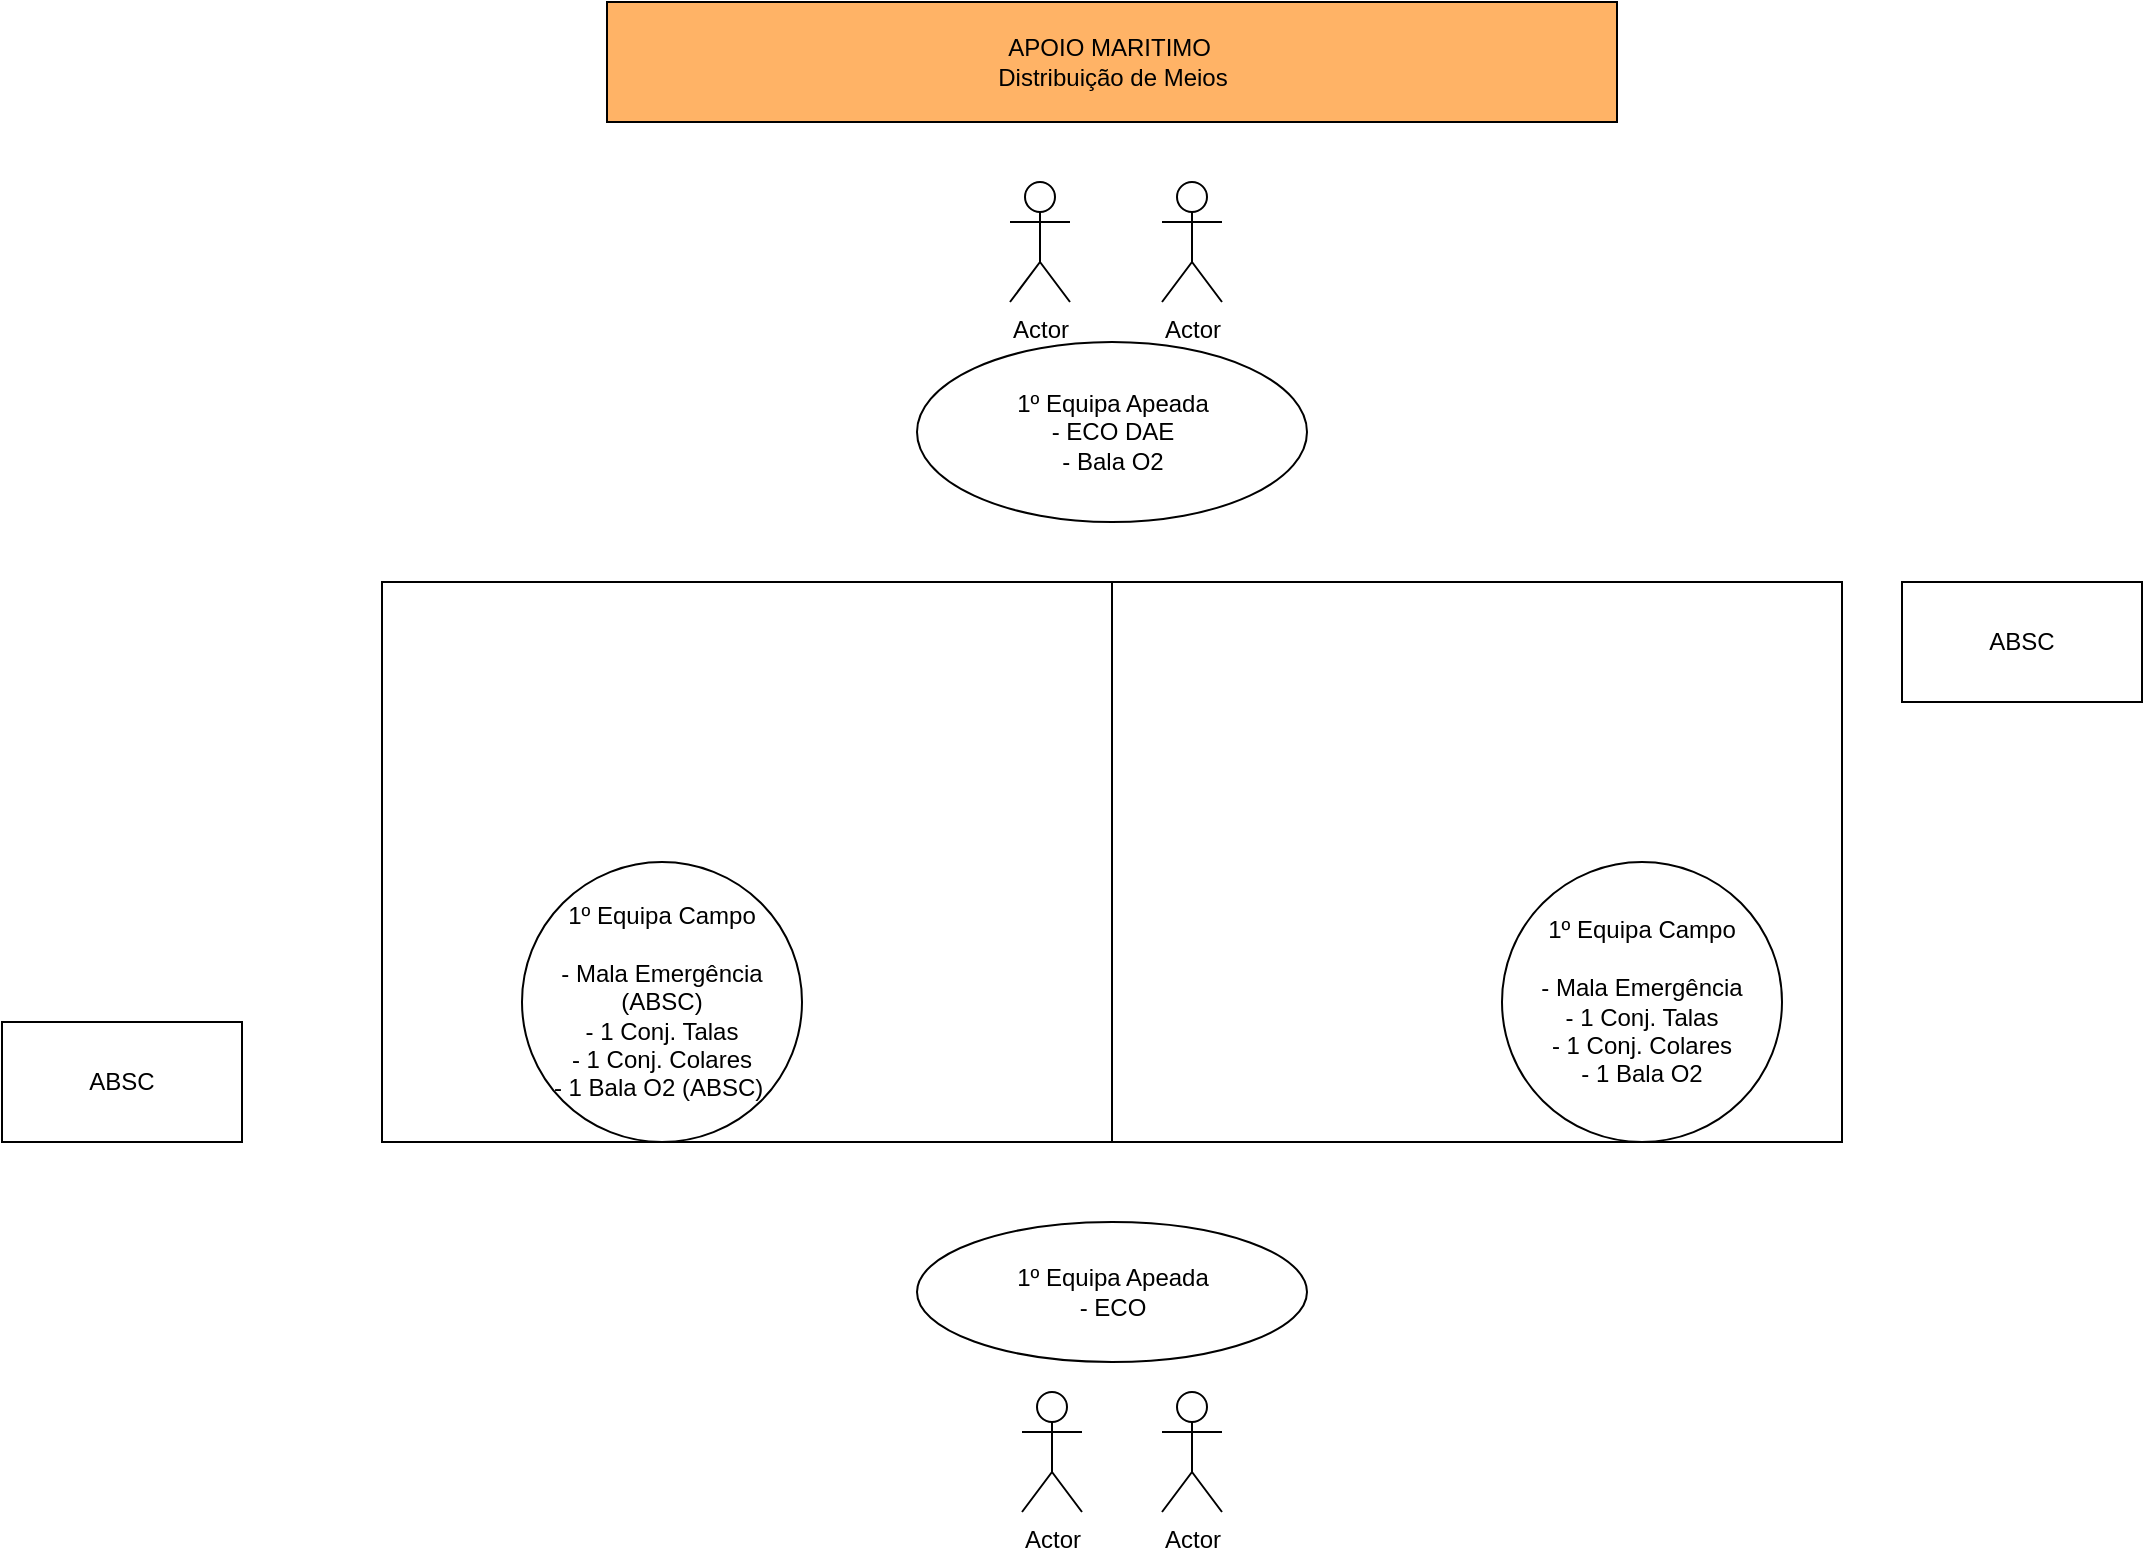 <mxfile version="26.0.12">
  <diagram name="Página-1" id="BQZ_Hn4HJo08z4jYkva2">
    <mxGraphModel dx="2460" dy="1921" grid="1" gridSize="10" guides="1" tooltips="1" connect="1" arrows="1" fold="1" page="1" pageScale="1" pageWidth="827" pageHeight="1169" math="0" shadow="0">
      <root>
        <mxCell id="0" />
        <mxCell id="1" parent="0" />
        <mxCell id="sDvQVDbW3PLoVkLUSOU8-1" value="" style="rounded=0;whiteSpace=wrap;html=1;" parent="1" vertex="1">
          <mxGeometry x="100" y="180" width="730" height="280" as="geometry" />
        </mxCell>
        <mxCell id="sDvQVDbW3PLoVkLUSOU8-2" value="1º Equipa Apeada&lt;div&gt;- ECO DAE&lt;/div&gt;&lt;div&gt;- Bala O2&lt;/div&gt;" style="ellipse;whiteSpace=wrap;html=1;" parent="1" vertex="1">
          <mxGeometry x="367.5" y="60" width="195" height="90" as="geometry" />
        </mxCell>
        <mxCell id="sDvQVDbW3PLoVkLUSOU8-3" value="1º Equipa Apeada&lt;div&gt;- ECO&lt;/div&gt;" style="ellipse;whiteSpace=wrap;html=1;" parent="1" vertex="1">
          <mxGeometry x="367.5" y="500" width="195" height="70" as="geometry" />
        </mxCell>
        <mxCell id="sDvQVDbW3PLoVkLUSOU8-6" value="" style="endArrow=none;html=1;rounded=0;entryX=0.5;entryY=0;entryDx=0;entryDy=0;exitX=0.5;exitY=1;exitDx=0;exitDy=0;" parent="1" source="sDvQVDbW3PLoVkLUSOU8-1" target="sDvQVDbW3PLoVkLUSOU8-1" edge="1">
          <mxGeometry width="50" height="50" relative="1" as="geometry">
            <mxPoint x="390" y="410" as="sourcePoint" />
            <mxPoint x="440" y="360" as="targetPoint" />
          </mxGeometry>
        </mxCell>
        <mxCell id="sDvQVDbW3PLoVkLUSOU8-7" value="1º Equipa Campo&lt;div&gt;&lt;br&gt;&lt;/div&gt;&lt;div&gt;- Mala Emergência&lt;/div&gt;&lt;div&gt;- 1 Conj. Talas&lt;/div&gt;&lt;div&gt;- 1 Conj. Colares&lt;/div&gt;&lt;div&gt;- 1 Bala O2&lt;/div&gt;" style="ellipse;whiteSpace=wrap;html=1;aspect=fixed;" parent="1" vertex="1">
          <mxGeometry x="660" y="320" width="140" height="140" as="geometry" />
        </mxCell>
        <mxCell id="fMaslcLat9-cIDeGKfLT-1" value="Actor" style="shape=umlActor;verticalLabelPosition=bottom;verticalAlign=top;html=1;outlineConnect=0;" vertex="1" parent="1">
          <mxGeometry x="414" y="-20" width="30" height="60" as="geometry" />
        </mxCell>
        <mxCell id="fMaslcLat9-cIDeGKfLT-2" value="Actor" style="shape=umlActor;verticalLabelPosition=bottom;verticalAlign=top;html=1;outlineConnect=0;" vertex="1" parent="1">
          <mxGeometry x="490" y="-20" width="30" height="60" as="geometry" />
        </mxCell>
        <mxCell id="fMaslcLat9-cIDeGKfLT-3" value="Actor" style="shape=umlActor;verticalLabelPosition=bottom;verticalAlign=top;html=1;outlineConnect=0;" vertex="1" parent="1">
          <mxGeometry x="420" y="585" width="30" height="60" as="geometry" />
        </mxCell>
        <mxCell id="fMaslcLat9-cIDeGKfLT-4" value="Actor" style="shape=umlActor;verticalLabelPosition=bottom;verticalAlign=top;html=1;outlineConnect=0;" vertex="1" parent="1">
          <mxGeometry x="490" y="585" width="30" height="60" as="geometry" />
        </mxCell>
        <mxCell id="fMaslcLat9-cIDeGKfLT-5" value="ABSC" style="rounded=0;whiteSpace=wrap;html=1;" vertex="1" parent="1">
          <mxGeometry x="-90" y="400" width="120" height="60" as="geometry" />
        </mxCell>
        <mxCell id="fMaslcLat9-cIDeGKfLT-6" value="ABSC" style="rounded=0;whiteSpace=wrap;html=1;" vertex="1" parent="1">
          <mxGeometry x="860" y="180" width="120" height="60" as="geometry" />
        </mxCell>
        <mxCell id="fMaslcLat9-cIDeGKfLT-7" value="1º Equipa Campo&lt;div&gt;&lt;br&gt;&lt;/div&gt;&lt;div&gt;- Mala Emergência (ABSC)&lt;/div&gt;&lt;div&gt;- 1 Conj. Talas&lt;/div&gt;&lt;div&gt;- 1 Conj. Colares&lt;/div&gt;&lt;div&gt;- 1 Bala O2 (ABSC)&amp;nbsp;&lt;/div&gt;" style="ellipse;whiteSpace=wrap;html=1;aspect=fixed;" vertex="1" parent="1">
          <mxGeometry x="170" y="320" width="140" height="140" as="geometry" />
        </mxCell>
        <mxCell id="fMaslcLat9-cIDeGKfLT-9" value="APOIO MARITIMO&amp;nbsp;&lt;div&gt;Distribuição de Meios&lt;/div&gt;" style="rounded=0;whiteSpace=wrap;html=1;fillColor=light-dark(#FFB366,var(--ge-dark-color, #121212));" vertex="1" parent="1">
          <mxGeometry x="212.5" y="-110" width="505" height="60" as="geometry" />
        </mxCell>
      </root>
    </mxGraphModel>
  </diagram>
</mxfile>
